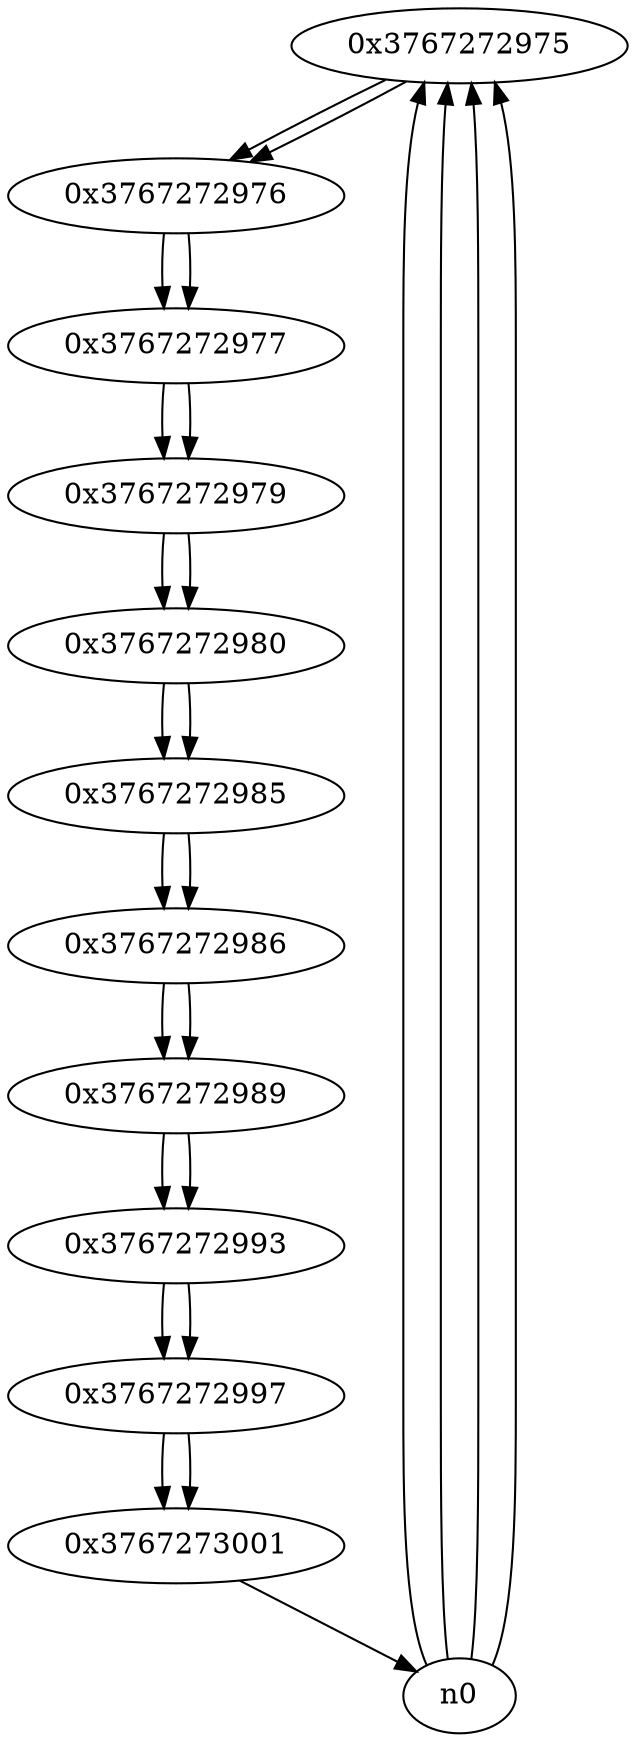 digraph G{
/* nodes */
  n1 [label="0x3767272975"]
  n2 [label="0x3767272976"]
  n3 [label="0x3767272977"]
  n4 [label="0x3767272979"]
  n5 [label="0x3767272980"]
  n6 [label="0x3767272985"]
  n7 [label="0x3767272986"]
  n8 [label="0x3767272989"]
  n9 [label="0x3767272993"]
  n10 [label="0x3767272997"]
  n11 [label="0x3767273001"]
/* edges */
n1 -> n2;
n0 -> n1;
n0 -> n1;
n0 -> n1;
n0 -> n1;
n2 -> n3;
n1 -> n2;
n3 -> n4;
n2 -> n3;
n4 -> n5;
n3 -> n4;
n5 -> n6;
n4 -> n5;
n6 -> n7;
n5 -> n6;
n7 -> n8;
n6 -> n7;
n8 -> n9;
n7 -> n8;
n9 -> n10;
n8 -> n9;
n10 -> n11;
n9 -> n10;
n11 -> n0;
n10 -> n11;
}
